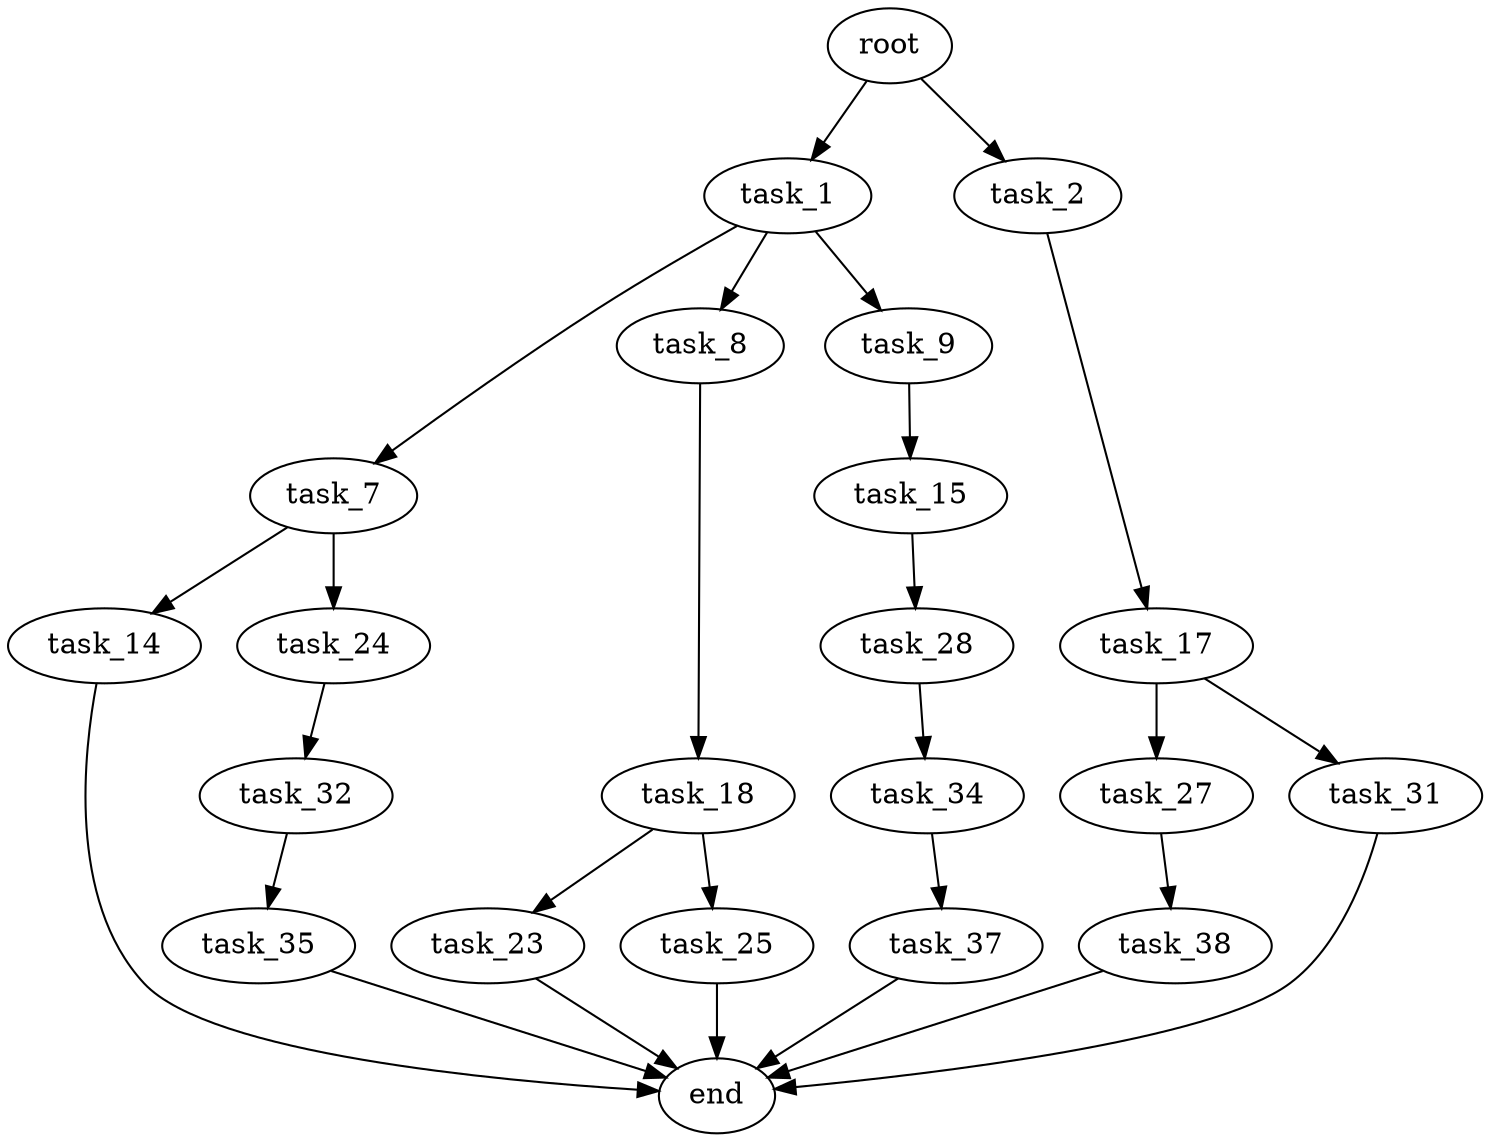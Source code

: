 digraph G {
  root [size="0.000000"];
  task_1 [size="4447936574.000000"];
  task_2 [size="250118029137.000000"];
  task_7 [size="18502826880.000000"];
  task_8 [size="29905387463.000000"];
  task_9 [size="209970214335.000000"];
  task_14 [size="8589934592.000000"];
  task_15 [size="5673814350.000000"];
  task_17 [size="5791647500.000000"];
  task_18 [size="17242009144.000000"];
  task_23 [size="3201369196.000000"];
  task_24 [size="1369288819.000000"];
  task_25 [size="186388655961.000000"];
  task_27 [size="368293445632.000000"];
  task_28 [size="13944803842.000000"];
  task_31 [size="549755813888.000000"];
  task_32 [size="637885349702.000000"];
  task_34 [size="24207849255.000000"];
  task_35 [size="18986982029.000000"];
  task_37 [size="1073741824000.000000"];
  task_38 [size="134217728000.000000"];
  end [size="0.000000"];

  root -> task_1 [size="1.000000"];
  root -> task_2 [size="1.000000"];
  task_1 -> task_7 [size="75497472.000000"];
  task_1 -> task_8 [size="75497472.000000"];
  task_1 -> task_9 [size="75497472.000000"];
  task_2 -> task_17 [size="411041792.000000"];
  task_7 -> task_14 [size="301989888.000000"];
  task_7 -> task_24 [size="301989888.000000"];
  task_8 -> task_18 [size="838860800.000000"];
  task_9 -> task_15 [size="536870912.000000"];
  task_14 -> end [size="1.000000"];
  task_15 -> task_28 [size="209715200.000000"];
  task_17 -> task_27 [size="301989888.000000"];
  task_17 -> task_31 [size="301989888.000000"];
  task_18 -> task_23 [size="301989888.000000"];
  task_18 -> task_25 [size="301989888.000000"];
  task_23 -> end [size="1.000000"];
  task_24 -> task_32 [size="75497472.000000"];
  task_25 -> end [size="1.000000"];
  task_27 -> task_38 [size="411041792.000000"];
  task_28 -> task_34 [size="411041792.000000"];
  task_31 -> end [size="1.000000"];
  task_32 -> task_35 [size="411041792.000000"];
  task_34 -> task_37 [size="411041792.000000"];
  task_35 -> end [size="1.000000"];
  task_37 -> end [size="1.000000"];
  task_38 -> end [size="1.000000"];
}
